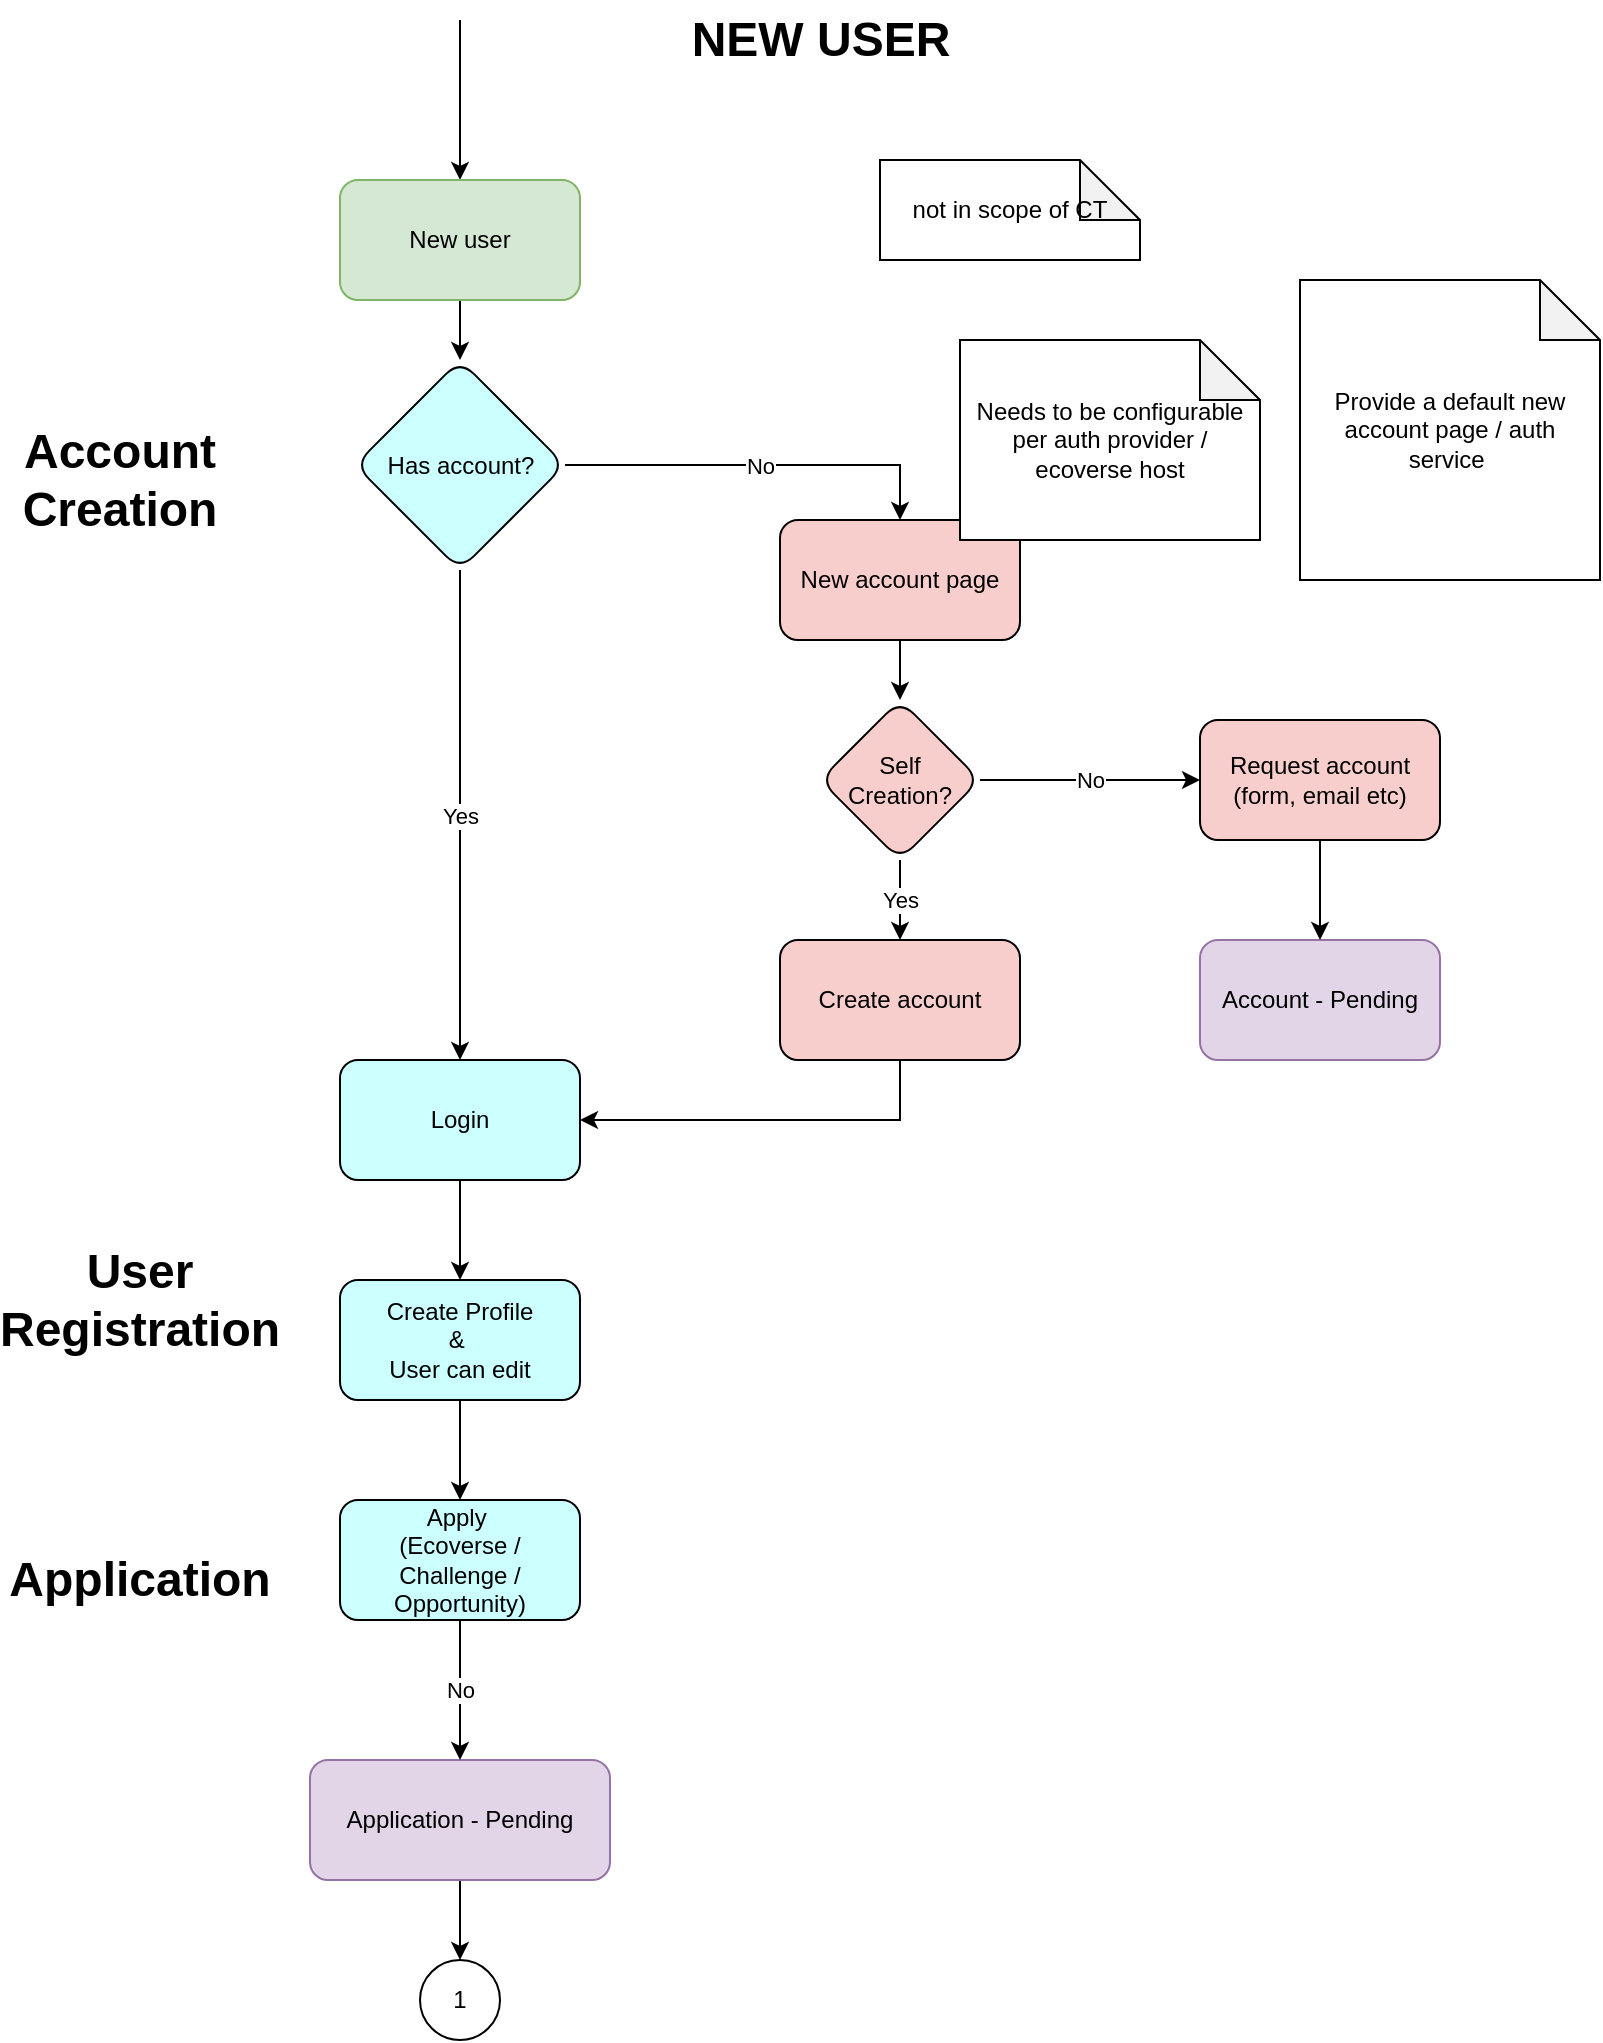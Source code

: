 <mxfile version="14.2.9" type="google" pages="7"><diagram name="New User Flow" id="Fyn9STPxbPZuGxU4M_CQ"><mxGraphModel dx="1550" dy="1962" grid="1" gridSize="10" guides="1" tooltips="1" connect="1" arrows="1" fold="1" page="1" pageScale="1" pageWidth="850" pageHeight="1100" math="0" shadow="0"><root><mxCell id="E5a_dwzcQBigCscllntT-0"/><mxCell id="E5a_dwzcQBigCscllntT-1" parent="E5a_dwzcQBigCscllntT-0"/><mxCell id="E5a_dwzcQBigCscllntT-2" value="" style="edgeStyle=orthogonalEdgeStyle;rounded=0;orthogonalLoop=1;jettySize=auto;html=1;" edge="1" parent="E5a_dwzcQBigCscllntT-1" target="E5a_dwzcQBigCscllntT-5"><mxGeometry relative="1" as="geometry"><mxPoint x="260" y="-1040" as="sourcePoint"/><Array as="points"><mxPoint x="260" y="-1070"/><mxPoint x="260" y="-1070"/></Array></mxGeometry></mxCell><mxCell id="E5a_dwzcQBigCscllntT-4" value="" style="edgeStyle=orthogonalEdgeStyle;rounded=0;orthogonalLoop=1;jettySize=auto;html=1;entryX=0.5;entryY=0;entryDx=0;entryDy=0;" edge="1" parent="E5a_dwzcQBigCscllntT-1" source="E5a_dwzcQBigCscllntT-5" target="3zQND0LHldXTyPs8GrMV-0"><mxGeometry relative="1" as="geometry"><mxPoint x="270" y="-880" as="targetPoint"/></mxGeometry></mxCell><mxCell id="E5a_dwzcQBigCscllntT-5" value="New user" style="whiteSpace=wrap;html=1;rounded=1;fillColor=#d5e8d4;strokeColor=#82b366;" vertex="1" parent="E5a_dwzcQBigCscllntT-1"><mxGeometry x="200" y="-990" width="120" height="60" as="geometry"/></mxCell><mxCell id="3zQND0LHldXTyPs8GrMV-5" style="edgeStyle=orthogonalEdgeStyle;rounded=0;orthogonalLoop=1;jettySize=auto;html=1;exitX=0.5;exitY=1;exitDx=0;exitDy=0;entryX=0.5;entryY=0;entryDx=0;entryDy=0;" edge="1" parent="E5a_dwzcQBigCscllntT-1" source="E5a_dwzcQBigCscllntT-7" target="3zQND0LHldXTyPs8GrMV-4"><mxGeometry relative="1" as="geometry"/></mxCell><mxCell id="E5a_dwzcQBigCscllntT-7" value="Login" style="whiteSpace=wrap;html=1;rounded=1;fillColor=#CCFFFF;" vertex="1" parent="E5a_dwzcQBigCscllntT-1"><mxGeometry x="200" y="-550" width="120" height="60" as="geometry"/></mxCell><mxCell id="E5a_dwzcQBigCscllntT-8" value="" style="edgeStyle=orthogonalEdgeStyle;rounded=0;orthogonalLoop=1;jettySize=auto;html=1;" edge="1" parent="E5a_dwzcQBigCscllntT-1" source="E5a_dwzcQBigCscllntT-9" target="E5a_dwzcQBigCscllntT-17"><mxGeometry relative="1" as="geometry"><mxPoint x="270" y="-140" as="targetPoint"/></mxGeometry></mxCell><mxCell id="E5a_dwzcQBigCscllntT-9" value="Application - Pending" style="whiteSpace=wrap;html=1;rounded=1;fillColor=#e1d5e7;strokeColor=#9673a6;" vertex="1" parent="E5a_dwzcQBigCscllntT-1"><mxGeometry x="185" y="-200" width="150" height="60" as="geometry"/></mxCell><mxCell id="E5a_dwzcQBigCscllntT-17" value="1" style="ellipse;whiteSpace=wrap;html=1;aspect=fixed;" vertex="1" parent="E5a_dwzcQBigCscllntT-1"><mxGeometry x="240" y="-100" width="40" height="40" as="geometry"/></mxCell><mxCell id="E5a_dwzcQBigCscllntT-29" value="NEW USER" style="text;strokeColor=none;fillColor=none;html=1;fontSize=24;fontStyle=1;verticalAlign=middle;align=center;" vertex="1" parent="E5a_dwzcQBigCscllntT-1"><mxGeometry x="390" y="-1080" width="100" height="40" as="geometry"/></mxCell><mxCell id="3zQND0LHldXTyPs8GrMV-11" style="edgeStyle=orthogonalEdgeStyle;rounded=0;orthogonalLoop=1;jettySize=auto;html=1;exitX=0.5;exitY=1;exitDx=0;exitDy=0;entryX=0.5;entryY=0;entryDx=0;entryDy=0;" edge="1" parent="E5a_dwzcQBigCscllntT-1" source="E5a_dwzcQBigCscllntT-34" target="3zQND0LHldXTyPs8GrMV-8"><mxGeometry relative="1" as="geometry"/></mxCell><mxCell id="E5a_dwzcQBigCscllntT-34" value="New account page" style="whiteSpace=wrap;html=1;rounded=1;fillColor=#F8CECC;" vertex="1" parent="E5a_dwzcQBigCscllntT-1"><mxGeometry x="420" y="-820" width="120" height="60" as="geometry"/></mxCell><mxCell id="E5a_dwzcQBigCscllntT-35" value="No" style="edgeStyle=orthogonalEdgeStyle;rounded=0;orthogonalLoop=1;jettySize=auto;html=1;exitX=0.5;exitY=1;exitDx=0;exitDy=0;" edge="1" parent="E5a_dwzcQBigCscllntT-1" source="3zQND0LHldXTyPs8GrMV-6" target="E5a_dwzcQBigCscllntT-9"><mxGeometry relative="1" as="geometry"><mxPoint x="280" y="-275" as="sourcePoint"/></mxGeometry></mxCell><mxCell id="3zQND0LHldXTyPs8GrMV-3" value="Yes" style="edgeStyle=orthogonalEdgeStyle;rounded=0;orthogonalLoop=1;jettySize=auto;html=1;exitX=0.5;exitY=1;exitDx=0;exitDy=0;entryX=0.5;entryY=0;entryDx=0;entryDy=0;" edge="1" parent="E5a_dwzcQBigCscllntT-1" source="3zQND0LHldXTyPs8GrMV-0" target="E5a_dwzcQBigCscllntT-7"><mxGeometry relative="1" as="geometry"/></mxCell><mxCell id="3zQND0LHldXTyPs8GrMV-0" value="Has account?" style="rhombus;whiteSpace=wrap;html=1;rounded=1;fillColor=#CCFFFF;" vertex="1" parent="E5a_dwzcQBigCscllntT-1"><mxGeometry x="207.5" y="-900" width="105" height="105" as="geometry"/></mxCell><mxCell id="3zQND0LHldXTyPs8GrMV-1" value="No" style="edgeStyle=orthogonalEdgeStyle;rounded=0;orthogonalLoop=1;jettySize=auto;html=1;exitX=1;exitY=0.5;exitDx=0;exitDy=0;entryX=0.5;entryY=0;entryDx=0;entryDy=0;" edge="1" parent="E5a_dwzcQBigCscllntT-1" source="3zQND0LHldXTyPs8GrMV-0" target="E5a_dwzcQBigCscllntT-34"><mxGeometry relative="1" as="geometry"><mxPoint x="300" y="-345" as="sourcePoint"/><mxPoint x="300" y="-310" as="targetPoint"/></mxGeometry></mxCell><mxCell id="3zQND0LHldXTyPs8GrMV-7" style="edgeStyle=orthogonalEdgeStyle;rounded=0;orthogonalLoop=1;jettySize=auto;html=1;exitX=0.5;exitY=1;exitDx=0;exitDy=0;entryX=0.5;entryY=0;entryDx=0;entryDy=0;" edge="1" parent="E5a_dwzcQBigCscllntT-1" source="3zQND0LHldXTyPs8GrMV-4" target="3zQND0LHldXTyPs8GrMV-6"><mxGeometry relative="1" as="geometry"/></mxCell><mxCell id="3zQND0LHldXTyPs8GrMV-4" value="Create Profile&lt;br&gt;&amp;amp;&amp;nbsp;&lt;br&gt;User can edit" style="whiteSpace=wrap;html=1;rounded=1;fillColor=#CCFFFF;" vertex="1" parent="E5a_dwzcQBigCscllntT-1"><mxGeometry x="200" y="-440" width="120" height="60" as="geometry"/></mxCell><mxCell id="3zQND0LHldXTyPs8GrMV-6" value="Apply&amp;nbsp;&lt;br&gt;(Ecoverse / Challenge / Opportunity)" style="whiteSpace=wrap;html=1;rounded=1;fillColor=#CCFFFF;" vertex="1" parent="E5a_dwzcQBigCscllntT-1"><mxGeometry x="200" y="-330" width="120" height="60" as="geometry"/></mxCell><mxCell id="3zQND0LHldXTyPs8GrMV-13" value="No" style="edgeStyle=orthogonalEdgeStyle;rounded=0;orthogonalLoop=1;jettySize=auto;html=1;exitX=1;exitY=0.5;exitDx=0;exitDy=0;" edge="1" parent="E5a_dwzcQBigCscllntT-1" source="3zQND0LHldXTyPs8GrMV-8" target="3zQND0LHldXTyPs8GrMV-16"><mxGeometry relative="1" as="geometry"><mxPoint x="580" y="-680" as="targetPoint"/></mxGeometry></mxCell><mxCell id="3zQND0LHldXTyPs8GrMV-14" value="Yes" style="edgeStyle=orthogonalEdgeStyle;rounded=0;orthogonalLoop=1;jettySize=auto;html=1;exitX=0.5;exitY=1;exitDx=0;exitDy=0;" edge="1" parent="E5a_dwzcQBigCscllntT-1" source="3zQND0LHldXTyPs8GrMV-8" target="3zQND0LHldXTyPs8GrMV-9"><mxGeometry relative="1" as="geometry"/></mxCell><mxCell id="3zQND0LHldXTyPs8GrMV-8" value="Self &lt;br&gt;Creation?" style="rhombus;whiteSpace=wrap;html=1;rounded=1;fillColor=#F8CECC;" vertex="1" parent="E5a_dwzcQBigCscllntT-1"><mxGeometry x="440" y="-730" width="80" height="80" as="geometry"/></mxCell><mxCell id="3zQND0LHldXTyPs8GrMV-15" style="edgeStyle=orthogonalEdgeStyle;rounded=0;orthogonalLoop=1;jettySize=auto;html=1;exitX=0.5;exitY=1;exitDx=0;exitDy=0;entryX=1;entryY=0.5;entryDx=0;entryDy=0;" edge="1" parent="E5a_dwzcQBigCscllntT-1" source="3zQND0LHldXTyPs8GrMV-9" target="E5a_dwzcQBigCscllntT-7"><mxGeometry relative="1" as="geometry"/></mxCell><mxCell id="3zQND0LHldXTyPs8GrMV-9" value="Create account" style="whiteSpace=wrap;html=1;rounded=1;fillColor=#F8CECC;" vertex="1" parent="E5a_dwzcQBigCscllntT-1"><mxGeometry x="420" y="-610" width="120" height="60" as="geometry"/></mxCell><mxCell id="3zQND0LHldXTyPs8GrMV-12" value="Account - Pending" style="whiteSpace=wrap;html=1;rounded=1;fillColor=#e1d5e7;strokeColor=#9673a6;" vertex="1" parent="E5a_dwzcQBigCscllntT-1"><mxGeometry x="630" y="-610" width="120" height="60" as="geometry"/></mxCell><mxCell id="3zQND0LHldXTyPs8GrMV-17" style="edgeStyle=orthogonalEdgeStyle;rounded=0;orthogonalLoop=1;jettySize=auto;html=1;exitX=0.5;exitY=1;exitDx=0;exitDy=0;entryX=0.5;entryY=0;entryDx=0;entryDy=0;" edge="1" parent="E5a_dwzcQBigCscllntT-1" source="3zQND0LHldXTyPs8GrMV-16" target="3zQND0LHldXTyPs8GrMV-12"><mxGeometry relative="1" as="geometry"/></mxCell><mxCell id="3zQND0LHldXTyPs8GrMV-16" value="Request account&lt;br&gt;(form, email etc)" style="whiteSpace=wrap;html=1;rounded=1;fillColor=#F8CECC;" vertex="1" parent="E5a_dwzcQBigCscllntT-1"><mxGeometry x="630" y="-720" width="120" height="60" as="geometry"/></mxCell><mxCell id="3zQND0LHldXTyPs8GrMV-21" value="Needs to be configurable per auth provider / ecoverse host" style="shape=note;whiteSpace=wrap;html=1;backgroundOutline=1;darkOpacity=0.05;" vertex="1" parent="E5a_dwzcQBigCscllntT-1"><mxGeometry x="510" y="-910" width="150" height="100" as="geometry"/></mxCell><mxCell id="VDJeezYuVltIyNJRQLm_-2" value="not in scope of CT" style="shape=note;whiteSpace=wrap;html=1;backgroundOutline=1;darkOpacity=0.05;" vertex="1" parent="E5a_dwzcQBigCscllntT-1"><mxGeometry x="470" y="-1000" width="130" height="50" as="geometry"/></mxCell><mxCell id="VDJeezYuVltIyNJRQLm_-3" value="Provide a default new account page / auth service&amp;nbsp;" style="shape=note;whiteSpace=wrap;html=1;backgroundOutline=1;darkOpacity=0.05;" vertex="1" parent="E5a_dwzcQBigCscllntT-1"><mxGeometry x="680" y="-940" width="150" height="150" as="geometry"/></mxCell><mxCell id="-ss_n5Zq0t291XiWpeU2-0" value="&lt;font style=&quot;font-size: 24px&quot;&gt;&lt;b&gt;Account Creation&lt;/b&gt;&lt;/font&gt;" style="text;html=1;strokeColor=none;fillColor=none;align=center;verticalAlign=middle;whiteSpace=wrap;rounded=0;" vertex="1" parent="E5a_dwzcQBigCscllntT-1"><mxGeometry x="70" y="-850" width="40" height="20" as="geometry"/></mxCell><mxCell id="-ss_n5Zq0t291XiWpeU2-3" value="&lt;font style=&quot;font-size: 24px&quot;&gt;&lt;b&gt;User Registration&lt;/b&gt;&lt;/font&gt;" style="text;html=1;strokeColor=none;fillColor=none;align=center;verticalAlign=middle;whiteSpace=wrap;rounded=0;" vertex="1" parent="E5a_dwzcQBigCscllntT-1"><mxGeometry x="80" y="-440" width="40" height="20" as="geometry"/></mxCell><mxCell id="-ss_n5Zq0t291XiWpeU2-4" value="&lt;font style=&quot;font-size: 24px&quot;&gt;&lt;b&gt;Application&lt;/b&gt;&lt;/font&gt;" style="text;html=1;strokeColor=none;fillColor=none;align=center;verticalAlign=middle;whiteSpace=wrap;rounded=0;" vertex="1" parent="E5a_dwzcQBigCscllntT-1"><mxGeometry x="80" y="-300" width="40" height="20" as="geometry"/></mxCell></root></mxGraphModel></diagram><diagram name="Application" id="J4LzNBK69nrdMXZ1sP7z"><mxGraphModel dx="1550" dy="1962" grid="1" gridSize="10" guides="1" tooltips="1" connect="1" arrows="1" fold="1" page="1" pageScale="1" pageWidth="850" pageHeight="1100" math="0" shadow="0"><root><mxCell id="_HO2RqW2N6lFz7QfuiLW-0"/><mxCell id="_HO2RqW2N6lFz7QfuiLW-1" parent="_HO2RqW2N6lFz7QfuiLW-0"/><mxCell id="_HO2RqW2N6lFz7QfuiLW-90" value="" style="edgeStyle=orthogonalEdgeStyle;rounded=0;orthogonalLoop=1;jettySize=auto;html=1;" parent="_HO2RqW2N6lFz7QfuiLW-1" source="_HO2RqW2N6lFz7QfuiLW-91" edge="1"><mxGeometry relative="1" as="geometry"><mxPoint x="255" y="-810" as="targetPoint"/></mxGeometry></mxCell><mxCell id="_HO2RqW2N6lFz7QfuiLW-91" value="Apply" style="rounded=1;whiteSpace=wrap;html=1;fillColor=#d5e8d4;strokeColor=#82b366;" parent="_HO2RqW2N6lFz7QfuiLW-1" vertex="1"><mxGeometry x="195" y="-900" width="120" height="60" as="geometry"/></mxCell><mxCell id="_HO2RqW2N6lFz7QfuiLW-92" value="" style="edgeStyle=orthogonalEdgeStyle;rounded=0;orthogonalLoop=1;jettySize=auto;html=1;" parent="_HO2RqW2N6lFz7QfuiLW-1" source="_HO2RqW2N6lFz7QfuiLW-93" target="_HO2RqW2N6lFz7QfuiLW-95" edge="1"><mxGeometry relative="1" as="geometry"/></mxCell><mxCell id="_HO2RqW2N6lFz7QfuiLW-93" value="Send application&lt;br&gt;(context aware)" style="whiteSpace=wrap;html=1;rounded=1;" parent="_HO2RqW2N6lFz7QfuiLW-1" vertex="1"><mxGeometry x="195" y="-810" width="120" height="60" as="geometry"/></mxCell><mxCell id="_HO2RqW2N6lFz7QfuiLW-94" value="" style="edgeStyle=orthogonalEdgeStyle;rounded=0;orthogonalLoop=1;jettySize=auto;html=1;" parent="_HO2RqW2N6lFz7QfuiLW-1" source="_HO2RqW2N6lFz7QfuiLW-95" target="_HO2RqW2N6lFz7QfuiLW-98" edge="1"><mxGeometry relative="1" as="geometry"/></mxCell><mxCell id="_HO2RqW2N6lFz7QfuiLW-95" value="Request (Pending)" style="whiteSpace=wrap;html=1;rounded=1;fillColor=#e1d5e7;strokeColor=#9673a6;" parent="_HO2RqW2N6lFz7QfuiLW-1" vertex="1"><mxGeometry x="195" y="-710" width="120" height="60" as="geometry"/></mxCell><mxCell id="_HO2RqW2N6lFz7QfuiLW-96" value="" style="edgeStyle=orthogonalEdgeStyle;rounded=0;orthogonalLoop=1;jettySize=auto;html=1;" parent="_HO2RqW2N6lFz7QfuiLW-1" source="_HO2RqW2N6lFz7QfuiLW-98" target="_HO2RqW2N6lFz7QfuiLW-100" edge="1"><mxGeometry relative="1" as="geometry"/></mxCell><mxCell id="_HO2RqW2N6lFz7QfuiLW-97" value="" style="edgeStyle=orthogonalEdgeStyle;rounded=0;orthogonalLoop=1;jettySize=auto;html=1;" parent="_HO2RqW2N6lFz7QfuiLW-1" source="_HO2RqW2N6lFz7QfuiLW-98" target="_HO2RqW2N6lFz7QfuiLW-102" edge="1"><mxGeometry relative="1" as="geometry"/></mxCell><mxCell id="_HO2RqW2N6lFz7QfuiLW-98" value="Send notification to interested parties" style="whiteSpace=wrap;html=1;rounded=1;fillColor=#d0cee2;strokeColor=#56517e;" parent="_HO2RqW2N6lFz7QfuiLW-1" vertex="1"><mxGeometry x="195" y="-620" width="120" height="60" as="geometry"/></mxCell><mxCell id="_HO2RqW2N6lFz7QfuiLW-99" style="edgeStyle=orthogonalEdgeStyle;rounded=0;orthogonalLoop=1;jettySize=auto;html=1;" parent="_HO2RqW2N6lFz7QfuiLW-1" source="_HO2RqW2N6lFz7QfuiLW-100" target="_HO2RqW2N6lFz7QfuiLW-104" edge="1"><mxGeometry relative="1" as="geometry"/></mxCell><mxCell id="_HO2RqW2N6lFz7QfuiLW-100" value="Email" style="whiteSpace=wrap;html=1;rounded=1;fillColor=#dae8fc;strokeColor=#6c8ebf;" parent="_HO2RqW2N6lFz7QfuiLW-1" vertex="1"><mxGeometry x="115" y="-510" width="120" height="60" as="geometry"/></mxCell><mxCell id="_HO2RqW2N6lFz7QfuiLW-101" style="edgeStyle=orthogonalEdgeStyle;rounded=0;orthogonalLoop=1;jettySize=auto;html=1;entryX=0.5;entryY=0;entryDx=0;entryDy=0;" parent="_HO2RqW2N6lFz7QfuiLW-1" source="_HO2RqW2N6lFz7QfuiLW-102" target="_HO2RqW2N6lFz7QfuiLW-104" edge="1"><mxGeometry relative="1" as="geometry"/></mxCell><mxCell id="_HO2RqW2N6lFz7QfuiLW-102" value="In App" style="whiteSpace=wrap;html=1;rounded=1;fillColor=#dae8fc;strokeColor=#6c8ebf;" parent="_HO2RqW2N6lFz7QfuiLW-1" vertex="1"><mxGeometry x="280" y="-510" width="120" height="60" as="geometry"/></mxCell><mxCell id="_HO2RqW2N6lFz7QfuiLW-103" value="" style="edgeStyle=orthogonalEdgeStyle;rounded=0;orthogonalLoop=1;jettySize=auto;html=1;" parent="_HO2RqW2N6lFz7QfuiLW-1" source="_HO2RqW2N6lFz7QfuiLW-104" target="_HO2RqW2N6lFz7QfuiLW-110" edge="1"><mxGeometry relative="1" as="geometry"/></mxCell><mxCell id="_HO2RqW2N6lFz7QfuiLW-104" value="Admin Review" style="rounded=1;whiteSpace=wrap;html=1;fillColor=#d5e8d4;strokeColor=#82b366;" parent="_HO2RqW2N6lFz7QfuiLW-1" vertex="1"><mxGeometry x="195" y="-390" width="120" height="60" as="geometry"/></mxCell><mxCell id="_HO2RqW2N6lFz7QfuiLW-105" value="Yes" style="edgeStyle=orthogonalEdgeStyle;rounded=0;orthogonalLoop=1;jettySize=auto;html=1;entryX=0.5;entryY=0;entryDx=0;entryDy=0;" parent="_HO2RqW2N6lFz7QfuiLW-1" source="_HO2RqW2N6lFz7QfuiLW-107" target="_HO2RqW2N6lFz7QfuiLW-114" edge="1"><mxGeometry relative="1" as="geometry"><mxPoint x="610" y="-720" as="targetPoint"/></mxGeometry></mxCell><mxCell id="_HO2RqW2N6lFz7QfuiLW-106" value="No" style="edgeStyle=orthogonalEdgeStyle;rounded=0;orthogonalLoop=1;jettySize=auto;html=1;" parent="_HO2RqW2N6lFz7QfuiLW-1" source="_HO2RqW2N6lFz7QfuiLW-107" target="_HO2RqW2N6lFz7QfuiLW-109" edge="1"><mxGeometry relative="1" as="geometry"><Array as="points"><mxPoint x="667" y="-810"/><mxPoint x="667" y="-810"/></Array></mxGeometry></mxCell><mxCell id="_HO2RqW2N6lFz7QfuiLW-107" value="Approve?" style="rhombus;whiteSpace=wrap;html=1;rounded=1;" parent="_HO2RqW2N6lFz7QfuiLW-1" vertex="1"><mxGeometry x="570" y="-850" width="80" height="80" as="geometry"/></mxCell><mxCell id="_HO2RqW2N6lFz7QfuiLW-108" value="" style="edgeStyle=orthogonalEdgeStyle;rounded=0;orthogonalLoop=1;jettySize=auto;html=1;" parent="_HO2RqW2N6lFz7QfuiLW-1" source="_HO2RqW2N6lFz7QfuiLW-109" edge="1" target="_HO2RqW2N6lFz7QfuiLW-115"><mxGeometry relative="1" as="geometry"><mxPoint x="750" y="-710" as="targetPoint"/></mxGeometry></mxCell><mxCell id="_HO2RqW2N6lFz7QfuiLW-109" value="Archive request" style="whiteSpace=wrap;html=1;rounded=1;" parent="_HO2RqW2N6lFz7QfuiLW-1" vertex="1"><mxGeometry x="690" y="-840" width="120" height="60" as="geometry"/></mxCell><mxCell id="_HO2RqW2N6lFz7QfuiLW-110" value="1" style="ellipse;whiteSpace=wrap;html=1;aspect=fixed;" parent="_HO2RqW2N6lFz7QfuiLW-1" vertex="1"><mxGeometry x="235" y="-300" width="40" height="40" as="geometry"/></mxCell><mxCell id="_HO2RqW2N6lFz7QfuiLW-111" value="" style="edgeStyle=orthogonalEdgeStyle;rounded=0;orthogonalLoop=1;jettySize=auto;html=1;" parent="_HO2RqW2N6lFz7QfuiLW-1" source="_HO2RqW2N6lFz7QfuiLW-112" target="_HO2RqW2N6lFz7QfuiLW-107" edge="1"><mxGeometry relative="1" as="geometry"/></mxCell><mxCell id="_HO2RqW2N6lFz7QfuiLW-112" value="1" style="ellipse;whiteSpace=wrap;html=1;aspect=fixed;" parent="_HO2RqW2N6lFz7QfuiLW-1" vertex="1"><mxGeometry x="590" y="-910" width="40" height="40" as="geometry"/></mxCell><mxCell id="_HO2RqW2N6lFz7QfuiLW-113" value="" style="edgeStyle=orthogonalEdgeStyle;rounded=0;orthogonalLoop=1;jettySize=auto;html=1;" parent="_HO2RqW2N6lFz7QfuiLW-1" source="_HO2RqW2N6lFz7QfuiLW-114" target="_HO2RqW2N6lFz7QfuiLW-116" edge="1"><mxGeometry relative="1" as="geometry"/></mxCell><mxCell id="_HO2RqW2N6lFz7QfuiLW-114" value="Application Logic executed ==&amp;gt; user in group" style="rounded=1;whiteSpace=wrap;html=1;fillColor=#fad9d5;strokeColor=#ae4132;" parent="_HO2RqW2N6lFz7QfuiLW-1" vertex="1"><mxGeometry x="550" y="-730" width="120" height="60" as="geometry"/></mxCell><mxCell id="_HO2RqW2N6lFz7QfuiLW-115" value="Inform User?&lt;br&gt;Pros/Cons" style="rounded=1;whiteSpace=wrap;html=1;fillColor=#fad9d5;strokeColor=#ae4132;" parent="_HO2RqW2N6lFz7QfuiLW-1" vertex="1"><mxGeometry x="710" y="-730" width="120" height="60" as="geometry"/></mxCell><mxCell id="_HO2RqW2N6lFz7QfuiLW-116" value="Inform the user" style="rounded=1;whiteSpace=wrap;html=1;" parent="_HO2RqW2N6lFz7QfuiLW-1" vertex="1"><mxGeometry x="550" y="-640" width="120" height="60" as="geometry"/></mxCell><mxCell id="_HO2RqW2N6lFz7QfuiLW-117" style="edgeStyle=orthogonalEdgeStyle;rounded=0;orthogonalLoop=1;jettySize=auto;html=1;entryX=0;entryY=0.5;entryDx=0;entryDy=0;" parent="_HO2RqW2N6lFz7QfuiLW-1" source="_HO2RqW2N6lFz7QfuiLW-118" target="_HO2RqW2N6lFz7QfuiLW-91" edge="1"><mxGeometry relative="1" as="geometry"><Array as="points"><mxPoint x="100" y="-870"/></Array></mxGeometry></mxCell><mxCell id="_HO2RqW2N6lFz7QfuiLW-118" value="Ecoverse" style="rounded=1;whiteSpace=wrap;html=1;" parent="_HO2RqW2N6lFz7QfuiLW-1" vertex="1"><mxGeometry x="40" y="-1010" width="120" height="60" as="geometry"/></mxCell><mxCell id="_HO2RqW2N6lFz7QfuiLW-119" value="" style="edgeStyle=orthogonalEdgeStyle;rounded=0;orthogonalLoop=1;jettySize=auto;html=1;" parent="_HO2RqW2N6lFz7QfuiLW-1" source="_HO2RqW2N6lFz7QfuiLW-120" target="_HO2RqW2N6lFz7QfuiLW-91" edge="1"><mxGeometry relative="1" as="geometry"/></mxCell><mxCell id="_HO2RqW2N6lFz7QfuiLW-120" value="Challenge" style="rounded=1;whiteSpace=wrap;html=1;" parent="_HO2RqW2N6lFz7QfuiLW-1" vertex="1"><mxGeometry x="195" y="-1010" width="120" height="60" as="geometry"/></mxCell><mxCell id="_HO2RqW2N6lFz7QfuiLW-121" style="edgeStyle=orthogonalEdgeStyle;rounded=0;orthogonalLoop=1;jettySize=auto;html=1;exitX=0.5;exitY=1;exitDx=0;exitDy=0;entryX=1;entryY=0.5;entryDx=0;entryDy=0;" parent="_HO2RqW2N6lFz7QfuiLW-1" source="_HO2RqW2N6lFz7QfuiLW-122" target="_HO2RqW2N6lFz7QfuiLW-91" edge="1"><mxGeometry relative="1" as="geometry"/></mxCell><mxCell id="_HO2RqW2N6lFz7QfuiLW-122" value="Opportunity" style="rounded=1;whiteSpace=wrap;html=1;" parent="_HO2RqW2N6lFz7QfuiLW-1" vertex="1"><mxGeometry x="340" y="-1010" width="120" height="60" as="geometry"/></mxCell><mxCell id="_HO2RqW2N6lFz7QfuiLW-123" value="EXISTING USER" style="text;strokeColor=none;fillColor=none;html=1;fontSize=24;fontStyle=1;verticalAlign=middle;align=center;" parent="_HO2RqW2N6lFz7QfuiLW-1" vertex="1"><mxGeometry x="400" y="-1070" width="100" height="40" as="geometry"/></mxCell></root></mxGraphModel></diagram><diagram name="Application Notification" id="mQDh3y8IzZAYx16eJnTa"><mxGraphModel dx="1550" dy="862" grid="1" gridSize="10" guides="1" tooltips="1" connect="1" arrows="1" fold="1" page="1" pageScale="1" pageWidth="1100" pageHeight="850" background="#ffffff" math="0" shadow="0"><root><mxCell id="YOhdEgiOGZ5IuJgDiseg-0"/><mxCell id="YOhdEgiOGZ5IuJgDiseg-1" parent="YOhdEgiOGZ5IuJgDiseg-0"/><mxCell id="YOhdEgiOGZ5IuJgDiseg-2" value="Pool" style="swimlane;html=1;childLayout=stackLayout;startSize=20;rounded=0;shadow=0;labelBackgroundColor=none;strokeWidth=1;fontFamily=Verdana;fontSize=8;align=center;" parent="YOhdEgiOGZ5IuJgDiseg-1" vertex="1"><mxGeometry x="230" y="220" width="640" height="290" as="geometry"><mxRectangle x="70" y="40" width="50" height="20" as="alternateBounds"/></mxGeometry></mxCell><mxCell id="YOhdEgiOGZ5IuJgDiseg-3" value="CT Web" style="swimlane;html=1;startSize=20;" parent="YOhdEgiOGZ5IuJgDiseg-2" vertex="1"><mxGeometry y="20" width="160" height="270" as="geometry"/></mxCell><mxCell id="YOhdEgiOGZ5IuJgDiseg-4" value="Request Form&amp;nbsp;" style="rounded=1;whiteSpace=wrap;html=1;shadow=0;labelBackgroundColor=none;strokeWidth=1;fontFamily=Verdana;fontSize=8;align=center;" parent="YOhdEgiOGZ5IuJgDiseg-3" vertex="1"><mxGeometry x="31" y="60" width="100" height="60" as="geometry"/></mxCell><mxCell id="YOhdEgiOGZ5IuJgDiseg-6" value="Success Page!" style="rounded=1;whiteSpace=wrap;html=1;shadow=0;labelBackgroundColor=none;strokeWidth=1;fontFamily=Verdana;fontSize=8;align=center;fillColor=#d5e8d4;strokeColor=#82b366;" parent="YOhdEgiOGZ5IuJgDiseg-3" vertex="1"><mxGeometry x="30" y="185" width="100" height="60" as="geometry"/></mxCell><mxCell id="YOhdEgiOGZ5IuJgDiseg-7" value="CT Server" style="swimlane;html=1;startSize=20;" parent="YOhdEgiOGZ5IuJgDiseg-2" vertex="1"><mxGeometry x="160" y="20" width="160" height="270" as="geometry"/></mxCell><mxCell id="YOhdEgiOGZ5IuJgDiseg-11" value="Create Request" style="rounded=1;whiteSpace=wrap;html=1;shadow=0;labelBackgroundColor=none;strokeWidth=1;fontFamily=Verdana;fontSize=8;align=center;" parent="YOhdEgiOGZ5IuJgDiseg-7" vertex="1"><mxGeometry x="30" y="60" width="100" height="60" as="geometry"/></mxCell><mxCell id="YOhdEgiOGZ5IuJgDiseg-12" value="Google API" style="swimlane;html=1;startSize=20;" parent="YOhdEgiOGZ5IuJgDiseg-2" vertex="1"><mxGeometry x="320" y="20" width="160" height="270" as="geometry"/></mxCell><mxCell id="YOhdEgiOGZ5IuJgDiseg-14" style="edgeStyle=orthogonalEdgeStyle;rounded=0;orthogonalLoop=1;jettySize=auto;html=1;entryX=0;entryY=0.5;entryDx=0;entryDy=0;" parent="YOhdEgiOGZ5IuJgDiseg-2" source="YOhdEgiOGZ5IuJgDiseg-4" edge="1"><mxGeometry relative="1" as="geometry"><mxPoint x="190" y="110" as="targetPoint"/></mxGeometry></mxCell><mxCell id="YOhdEgiOGZ5IuJgDiseg-18" value="" style="edgeStyle=orthogonalEdgeStyle;rounded=1;orthogonalLoop=1;jettySize=auto;html=1;exitX=0.5;exitY=1;exitDx=0;exitDy=0;" parent="YOhdEgiOGZ5IuJgDiseg-2" source="YOhdEgiOGZ5IuJgDiseg-11" target="YOhdEgiOGZ5IuJgDiseg-6" edge="1"><mxGeometry relative="1" as="geometry"/></mxCell><mxCell id="YOhdEgiOGZ5IuJgDiseg-19" value="" style="edgeStyle=orthogonalEdgeStyle;rounded=1;orthogonalLoop=1;jettySize=auto;html=1;entryX=0;entryY=0.5;entryDx=0;entryDy=0;" parent="YOhdEgiOGZ5IuJgDiseg-2" source="YOhdEgiOGZ5IuJgDiseg-11" target="YOhdEgiOGZ5IuJgDiseg-21" edge="1"><mxGeometry relative="1" as="geometry"><mxPoint x="370" y="320" as="targetPoint"/></mxGeometry></mxCell><mxCell id="YOhdEgiOGZ5IuJgDiseg-20" value="Notification" style="swimlane;html=1;startSize=20;" parent="YOhdEgiOGZ5IuJgDiseg-2" vertex="1"><mxGeometry x="480" y="20" width="160" height="270" as="geometry"/></mxCell><mxCell id="YOhdEgiOGZ5IuJgDiseg-21" value="Send Notification&lt;br&gt;to interested parties" style="rounded=1;whiteSpace=wrap;html=1;shadow=0;labelBackgroundColor=none;strokeWidth=1;fontFamily=Verdana;fontSize=8;align=center;" parent="YOhdEgiOGZ5IuJgDiseg-20" vertex="1"><mxGeometry x="30" y="60" width="100" height="60" as="geometry"/></mxCell><mxCell id="YOhdEgiOGZ5IuJgDiseg-22" value="User Request" style="text;strokeColor=none;fillColor=none;html=1;fontSize=24;fontStyle=1;verticalAlign=middle;align=center;" parent="YOhdEgiOGZ5IuJgDiseg-1" vertex="1"><mxGeometry x="500" y="60" width="100" height="40" as="geometry"/></mxCell></root></mxGraphModel></diagram><diagram name="Old - User Request (reCAPTCHA)" id="74e2e168-ea6b-b213-b513-2b3c1d86103e"><mxGraphModel dx="1550" dy="862" grid="1" gridSize="10" guides="1" tooltips="1" connect="1" arrows="1" fold="1" page="1" pageScale="1" pageWidth="1100" pageHeight="850" background="#ffffff" math="0" shadow="0"><root><mxCell id="0"/><mxCell id="1" parent="0"/><mxCell id="77e6c97f196da883-1" value="Pool" style="swimlane;html=1;childLayout=stackLayout;startSize=20;rounded=0;shadow=0;labelBackgroundColor=none;strokeWidth=1;fontFamily=Verdana;fontSize=8;align=center;" parent="1" vertex="1"><mxGeometry x="230" y="220" width="640" height="480" as="geometry"><mxRectangle x="70" y="40" width="50" height="20" as="alternateBounds"/></mxGeometry></mxCell><mxCell id="77e6c97f196da883-2" value="CT Web" style="swimlane;html=1;startSize=20;" parent="77e6c97f196da883-1" vertex="1"><mxGeometry y="20" width="160" height="460" as="geometry"/></mxCell><mxCell id="77e6c97f196da883-8" value="Request Form + reCAPTCHA" style="rounded=1;whiteSpace=wrap;html=1;shadow=0;labelBackgroundColor=none;strokeWidth=1;fontFamily=Verdana;fontSize=8;align=center;" parent="77e6c97f196da883-2" vertex="1"><mxGeometry x="31" y="60" width="100" height="60" as="geometry"/></mxCell><mxCell id="faavO2sFwqGCET-DcXnM-2" value="Deny" style="rounded=1;whiteSpace=wrap;html=1;shadow=0;labelBackgroundColor=none;strokeWidth=1;fontFamily=Verdana;fontSize=8;align=center;fillColor=#f8cecc;strokeColor=#b85450;" parent="77e6c97f196da883-2" vertex="1"><mxGeometry x="30" y="160" width="100" height="60" as="geometry"/></mxCell><mxCell id="faavO2sFwqGCET-DcXnM-11" value="Success Page!" style="rounded=1;whiteSpace=wrap;html=1;shadow=0;labelBackgroundColor=none;strokeWidth=1;fontFamily=Verdana;fontSize=8;align=center;fillColor=#d5e8d4;strokeColor=#82b366;" parent="77e6c97f196da883-2" vertex="1"><mxGeometry x="30" y="380" width="100" height="60" as="geometry"/></mxCell><mxCell id="77e6c97f196da883-3" value="CT Server" style="swimlane;html=1;startSize=20;" parent="77e6c97f196da883-1" vertex="1"><mxGeometry x="160" y="20" width="160" height="460" as="geometry"/></mxCell><mxCell id="77e6c97f196da883-10" value="Request" style="rounded=1;whiteSpace=wrap;html=1;shadow=0;labelBackgroundColor=none;strokeWidth=1;fontFamily=Verdana;fontSize=8;align=center;" parent="77e6c97f196da883-3" vertex="1"><mxGeometry x="30" y="60" width="100" height="60" as="geometry"/></mxCell><mxCell id="faavO2sFwqGCET-DcXnM-5" value="Yes" style="edgeStyle=orthogonalEdgeStyle;rounded=1;orthogonalLoop=1;jettySize=auto;html=1;exitX=0.5;exitY=1;exitDx=0;exitDy=0;entryX=0.5;entryY=0;entryDx=0;entryDy=0;" parent="77e6c97f196da883-3" source="FJdTlWeHlpUR5_Hi9Uzi-3" target="faavO2sFwqGCET-DcXnM-4" edge="1"><mxGeometry relative="1" as="geometry"/></mxCell><mxCell id="FJdTlWeHlpUR5_Hi9Uzi-3" value="Valid?" style="rhombus;whiteSpace=wrap;html=1;rounded=0;shadow=0;labelBackgroundColor=none;strokeWidth=1;fontFamily=Verdana;fontSize=8;align=center;" parent="77e6c97f196da883-3" vertex="1"><mxGeometry x="40" y="160" width="80" height="60" as="geometry"/></mxCell><mxCell id="faavO2sFwqGCET-DcXnM-4" value="Create Request" style="rounded=1;whiteSpace=wrap;html=1;shadow=0;labelBackgroundColor=none;strokeWidth=1;fontFamily=Verdana;fontSize=8;align=center;" parent="77e6c97f196da883-3" vertex="1"><mxGeometry x="30" y="270" width="100" height="60" as="geometry"/></mxCell><mxCell id="77e6c97f196da883-4" value="Google API" style="swimlane;html=1;startSize=20;" parent="77e6c97f196da883-1" vertex="1"><mxGeometry x="320" y="20" width="160" height="460" as="geometry"/></mxCell><mxCell id="FJdTlWeHlpUR5_Hi9Uzi-11" value="Verify reCAPTCHA" style="rounded=1;whiteSpace=wrap;html=1;shadow=0;labelBackgroundColor=none;strokeWidth=1;fontFamily=Verdana;fontSize=8;align=center;" parent="77e6c97f196da883-4" vertex="1"><mxGeometry x="40" y="60" width="100" height="60" as="geometry"/></mxCell><mxCell id="FJdTlWeHlpUR5_Hi9Uzi-10" style="edgeStyle=orthogonalEdgeStyle;rounded=0;orthogonalLoop=1;jettySize=auto;html=1;entryX=0;entryY=0.5;entryDx=0;entryDy=0;" parent="77e6c97f196da883-1" source="77e6c97f196da883-8" target="77e6c97f196da883-10" edge="1"><mxGeometry relative="1" as="geometry"/></mxCell><mxCell id="FJdTlWeHlpUR5_Hi9Uzi-12" value="" style="edgeStyle=orthogonalEdgeStyle;rounded=0;orthogonalLoop=1;jettySize=auto;html=1;" parent="77e6c97f196da883-1" source="77e6c97f196da883-10" target="FJdTlWeHlpUR5_Hi9Uzi-11" edge="1"><mxGeometry relative="1" as="geometry"/></mxCell><mxCell id="faavO2sFwqGCET-DcXnM-1" style="edgeStyle=orthogonalEdgeStyle;rounded=1;orthogonalLoop=1;jettySize=auto;html=1;exitX=0.5;exitY=1;exitDx=0;exitDy=0;" parent="77e6c97f196da883-1" source="FJdTlWeHlpUR5_Hi9Uzi-11" edge="1"><mxGeometry relative="1" as="geometry"><mxPoint x="240.029" y="180" as="targetPoint"/></mxGeometry></mxCell><mxCell id="faavO2sFwqGCET-DcXnM-3" value="No" style="edgeStyle=orthogonalEdgeStyle;rounded=1;orthogonalLoop=1;jettySize=auto;html=1;exitX=0;exitY=0.5;exitDx=0;exitDy=0;entryX=1;entryY=0.5;entryDx=0;entryDy=0;" parent="77e6c97f196da883-1" source="FJdTlWeHlpUR5_Hi9Uzi-3" target="faavO2sFwqGCET-DcXnM-2" edge="1"><mxGeometry x="-0.429" relative="1" as="geometry"><mxPoint as="offset"/></mxGeometry></mxCell><mxCell id="faavO2sFwqGCET-DcXnM-12" value="" style="edgeStyle=orthogonalEdgeStyle;rounded=1;orthogonalLoop=1;jettySize=auto;html=1;exitX=0.5;exitY=1;exitDx=0;exitDy=0;" parent="77e6c97f196da883-1" source="faavO2sFwqGCET-DcXnM-4" target="faavO2sFwqGCET-DcXnM-11" edge="1"><mxGeometry relative="1" as="geometry"/></mxCell><mxCell id="faavO2sFwqGCET-DcXnM-17" value="" style="edgeStyle=orthogonalEdgeStyle;rounded=1;orthogonalLoop=1;jettySize=auto;html=1;entryX=0;entryY=0.5;entryDx=0;entryDy=0;" parent="77e6c97f196da883-1" source="faavO2sFwqGCET-DcXnM-4" target="faavO2sFwqGCET-DcXnM-20" edge="1"><mxGeometry relative="1" as="geometry"><mxPoint x="370" y="320" as="targetPoint"/></mxGeometry></mxCell><mxCell id="faavO2sFwqGCET-DcXnM-18" value="Notification" style="swimlane;html=1;startSize=20;" parent="77e6c97f196da883-1" vertex="1"><mxGeometry x="480" y="20" width="160" height="460" as="geometry"/></mxCell><mxCell id="faavO2sFwqGCET-DcXnM-20" value="Send Notification to interested parties" style="rounded=1;whiteSpace=wrap;html=1;shadow=0;labelBackgroundColor=none;strokeWidth=1;fontFamily=Verdana;fontSize=8;align=center;" parent="faavO2sFwqGCET-DcXnM-18" vertex="1"><mxGeometry x="30" y="270" width="100" height="60" as="geometry"/></mxCell><mxCell id="kD6fT6Hkbg6io02zJCVW-1" value="User Request&lt;br&gt;(reCAPTCHA)" style="text;strokeColor=none;fillColor=none;html=1;fontSize=24;fontStyle=1;verticalAlign=middle;align=center;" parent="1" vertex="1"><mxGeometry x="500" y="60" width="100" height="40" as="geometry"/></mxCell></root></mxGraphModel></diagram><diagram id="XI62puQeABe6ld0U0Ox9" name="Old - New User Flow"><mxGraphModel dx="1550" dy="1962" grid="1" gridSize="10" guides="1" tooltips="1" connect="1" arrows="1" fold="1" page="1" pageScale="1" pageWidth="850" pageHeight="1100" math="0" shadow="0"><root><mxCell id="k5Jh80dHMp06XGCGPxex-0"/><mxCell id="k5Jh80dHMp06XGCGPxex-1" parent="k5Jh80dHMp06XGCGPxex-0"/><mxCell id="k5Jh80dHMp06XGCGPxex-2" value="" style="edgeStyle=orthogonalEdgeStyle;rounded=0;orthogonalLoop=1;jettySize=auto;html=1;" parent="k5Jh80dHMp06XGCGPxex-1" source="k5Jh80dHMp06XGCGPxex-3" target="k5Jh80dHMp06XGCGPxex-5" edge="1"><mxGeometry relative="1" as="geometry"/></mxCell><mxCell id="k5Jh80dHMp06XGCGPxex-3" value="Join&lt;br&gt;(Scope)&lt;br&gt;Button" style="rounded=1;whiteSpace=wrap;html=1;fillColor=#d5e8d4;strokeColor=#82b366;" parent="k5Jh80dHMp06XGCGPxex-1" vertex="1"><mxGeometry x="140" y="-910" width="120" height="60" as="geometry"/></mxCell><mxCell id="k5Jh80dHMp06XGCGPxex-4" value="" style="edgeStyle=orthogonalEdgeStyle;rounded=0;orthogonalLoop=1;jettySize=auto;html=1;entryX=0.5;entryY=0;entryDx=0;entryDy=0;" parent="k5Jh80dHMp06XGCGPxex-1" source="k5Jh80dHMp06XGCGPxex-5" target="k5Jh80dHMp06XGCGPxex-32" edge="1"><mxGeometry relative="1" as="geometry"><mxPoint x="245" y="-740" as="targetPoint"/></mxGeometry></mxCell><mxCell id="k5Jh80dHMp06XGCGPxex-5" value="Populate a form" style="whiteSpace=wrap;html=1;rounded=1;fillColor=#d5e8d4;strokeColor=#82b366;" parent="k5Jh80dHMp06XGCGPxex-1" vertex="1"><mxGeometry x="140" y="-820" width="120" height="60" as="geometry"/></mxCell><mxCell id="k5Jh80dHMp06XGCGPxex-6" value="" style="edgeStyle=orthogonalEdgeStyle;rounded=0;orthogonalLoop=1;jettySize=auto;html=1;" parent="k5Jh80dHMp06XGCGPxex-1" source="k5Jh80dHMp06XGCGPxex-7" target="k5Jh80dHMp06XGCGPxex-37" edge="1"><mxGeometry relative="1" as="geometry"/></mxCell><mxCell id="k5Jh80dHMp06XGCGPxex-7" value="Send Request&lt;br&gt;(scope)" style="whiteSpace=wrap;html=1;rounded=1;" parent="k5Jh80dHMp06XGCGPxex-1" vertex="1"><mxGeometry x="140" y="-570" width="120" height="60" as="geometry"/></mxCell><mxCell id="k5Jh80dHMp06XGCGPxex-8" value="" style="edgeStyle=orthogonalEdgeStyle;rounded=0;orthogonalLoop=1;jettySize=auto;html=1;" parent="k5Jh80dHMp06XGCGPxex-1" source="k5Jh80dHMp06XGCGPxex-9" target="k5Jh80dHMp06XGCGPxex-17" edge="1"><mxGeometry relative="1" as="geometry"><mxPoint x="190" y="-240" as="targetPoint"/></mxGeometry></mxCell><mxCell id="k5Jh80dHMp06XGCGPxex-9" value="Request - Pending" style="whiteSpace=wrap;html=1;rounded=1;fillColor=#e1d5e7;strokeColor=#9673a6;" parent="k5Jh80dHMp06XGCGPxex-1" vertex="1"><mxGeometry x="140" y="-340" width="120" height="60" as="geometry"/></mxCell><mxCell id="k5Jh80dHMp06XGCGPxex-10" value="Yes" style="edgeStyle=orthogonalEdgeStyle;rounded=0;orthogonalLoop=1;jettySize=auto;html=1;entryX=0.5;entryY=0;entryDx=0;entryDy=0;" parent="k5Jh80dHMp06XGCGPxex-1" source="k5Jh80dHMp06XGCGPxex-12" target="k5Jh80dHMp06XGCGPxex-21" edge="1"><mxGeometry relative="1" as="geometry"><mxPoint x="620" y="-510" as="targetPoint"/></mxGeometry></mxCell><mxCell id="k5Jh80dHMp06XGCGPxex-11" value="No" style="edgeStyle=orthogonalEdgeStyle;rounded=0;orthogonalLoop=1;jettySize=auto;html=1;" parent="k5Jh80dHMp06XGCGPxex-1" source="k5Jh80dHMp06XGCGPxex-12" edge="1"><mxGeometry relative="1" as="geometry"><mxPoint x="700" y="-600" as="targetPoint"/><Array as="points"><mxPoint x="677" y="-600"/><mxPoint x="677" y="-600"/></Array></mxGeometry></mxCell><mxCell id="k5Jh80dHMp06XGCGPxex-12" value="Approve?" style="rhombus;whiteSpace=wrap;html=1;rounded=1;" parent="k5Jh80dHMp06XGCGPxex-1" vertex="1"><mxGeometry x="580" y="-640" width="80" height="80" as="geometry"/></mxCell><mxCell id="k5Jh80dHMp06XGCGPxex-13" value="" style="edgeStyle=orthogonalEdgeStyle;rounded=0;orthogonalLoop=1;jettySize=auto;html=1;" parent="k5Jh80dHMp06XGCGPxex-1" source="k5Jh80dHMp06XGCGPxex-14" target="k5Jh80dHMp06XGCGPxex-19" edge="1"><mxGeometry relative="1" as="geometry"/></mxCell><mxCell id="k5Jh80dHMp06XGCGPxex-14" value="Send user invitation" style="whiteSpace=wrap;html=1;rounded=1;" parent="k5Jh80dHMp06XGCGPxex-1" vertex="1"><mxGeometry x="560" y="-430" width="120" height="60" as="geometry"/></mxCell><mxCell id="k5Jh80dHMp06XGCGPxex-15" value="" style="edgeStyle=orthogonalEdgeStyle;rounded=0;orthogonalLoop=1;jettySize=auto;html=1;" parent="k5Jh80dHMp06XGCGPxex-1" edge="1"><mxGeometry relative="1" as="geometry"><mxPoint x="760" y="-570" as="sourcePoint"/><mxPoint x="760" y="-500" as="targetPoint"/></mxGeometry></mxCell><mxCell id="k5Jh80dHMp06XGCGPxex-16" value="Delete/Archive request" style="whiteSpace=wrap;html=1;rounded=1;" parent="k5Jh80dHMp06XGCGPxex-1" vertex="1"><mxGeometry x="695" y="-630" width="120" height="60" as="geometry"/></mxCell><mxCell id="k5Jh80dHMp06XGCGPxex-17" value="1" style="ellipse;whiteSpace=wrap;html=1;aspect=fixed;" parent="k5Jh80dHMp06XGCGPxex-1" vertex="1"><mxGeometry x="180" y="-250" width="40" height="40" as="geometry"/></mxCell><mxCell id="k5Jh80dHMp06XGCGPxex-18" value="" style="edgeStyle=orthogonalEdgeStyle;rounded=0;orthogonalLoop=1;jettySize=auto;html=1;" parent="k5Jh80dHMp06XGCGPxex-1" source="k5Jh80dHMp06XGCGPxex-19" edge="1"><mxGeometry relative="1" as="geometry"><mxPoint x="620" y="-230" as="targetPoint"/></mxGeometry></mxCell><mxCell id="k5Jh80dHMp06XGCGPxex-19" value="The user accept invitation" style="rounded=1;whiteSpace=wrap;html=1;" parent="k5Jh80dHMp06XGCGPxex-1" vertex="1"><mxGeometry x="560" y="-330" width="120" height="60" as="geometry"/></mxCell><mxCell id="k5Jh80dHMp06XGCGPxex-20" value="" style="edgeStyle=orthogonalEdgeStyle;rounded=0;orthogonalLoop=1;jettySize=auto;html=1;" parent="k5Jh80dHMp06XGCGPxex-1" source="k5Jh80dHMp06XGCGPxex-21" target="k5Jh80dHMp06XGCGPxex-14" edge="1"><mxGeometry relative="1" as="geometry"/></mxCell><mxCell id="k5Jh80dHMp06XGCGPxex-21" value="Create user in correct group" style="rounded=1;whiteSpace=wrap;html=1;fillColor=#fad9d5;strokeColor=#ae4132;" parent="k5Jh80dHMp06XGCGPxex-1" vertex="1"><mxGeometry x="560" y="-520" width="120" height="60" as="geometry"/></mxCell><mxCell id="k5Jh80dHMp06XGCGPxex-22" value="Inform User?&lt;br&gt;Pros/Cons" style="rounded=1;whiteSpace=wrap;html=1;fillColor=#fad9d5;strokeColor=#ae4132;" parent="k5Jh80dHMp06XGCGPxex-1" vertex="1"><mxGeometry x="695" y="-520" width="120" height="60" as="geometry"/></mxCell><mxCell id="k5Jh80dHMp06XGCGPxex-23" style="edgeStyle=orthogonalEdgeStyle;rounded=0;orthogonalLoop=1;jettySize=auto;html=1;entryX=0;entryY=0.5;entryDx=0;entryDy=0;" parent="k5Jh80dHMp06XGCGPxex-1" source="k5Jh80dHMp06XGCGPxex-24" target="k5Jh80dHMp06XGCGPxex-3" edge="1"><mxGeometry relative="1" as="geometry"><Array as="points"><mxPoint x="90" y="-880"/></Array></mxGeometry></mxCell><mxCell id="k5Jh80dHMp06XGCGPxex-24" value="Ecoverse" style="rounded=1;whiteSpace=wrap;html=1;fillColor=#d5e8d4;strokeColor=#82b366;" parent="k5Jh80dHMp06XGCGPxex-1" vertex="1"><mxGeometry x="50" y="-1020" width="70" height="50" as="geometry"/></mxCell><mxCell id="k5Jh80dHMp06XGCGPxex-25" value="" style="edgeStyle=orthogonalEdgeStyle;rounded=0;orthogonalLoop=1;jettySize=auto;html=1;" parent="k5Jh80dHMp06XGCGPxex-1" source="k5Jh80dHMp06XGCGPxex-26" target="k5Jh80dHMp06XGCGPxex-3" edge="1"><mxGeometry relative="1" as="geometry"/></mxCell><mxCell id="k5Jh80dHMp06XGCGPxex-26" value="Challenge" style="rounded=1;whiteSpace=wrap;html=1;fillColor=#d5e8d4;strokeColor=#82b366;" parent="k5Jh80dHMp06XGCGPxex-1" vertex="1"><mxGeometry x="156.25" y="-1020" width="87.5" height="50" as="geometry"/></mxCell><mxCell id="k5Jh80dHMp06XGCGPxex-27" style="edgeStyle=orthogonalEdgeStyle;rounded=0;orthogonalLoop=1;jettySize=auto;html=1;exitX=0.5;exitY=1;exitDx=0;exitDy=0;entryX=1;entryY=0.5;entryDx=0;entryDy=0;" parent="k5Jh80dHMp06XGCGPxex-1" source="k5Jh80dHMp06XGCGPxex-28" target="k5Jh80dHMp06XGCGPxex-3" edge="1"><mxGeometry relative="1" as="geometry"/></mxCell><mxCell id="k5Jh80dHMp06XGCGPxex-28" value="Opportunity" style="rounded=1;whiteSpace=wrap;html=1;fillColor=#d5e8d4;strokeColor=#82b366;" parent="k5Jh80dHMp06XGCGPxex-1" vertex="1"><mxGeometry x="270" y="-1020" width="90" height="50" as="geometry"/></mxCell><mxCell id="k5Jh80dHMp06XGCGPxex-29" value="NEW USER" style="text;strokeColor=none;fillColor=none;html=1;fontSize=24;fontStyle=1;verticalAlign=middle;align=center;" parent="k5Jh80dHMp06XGCGPxex-1" vertex="1"><mxGeometry x="390" y="-1080" width="100" height="40" as="geometry"/></mxCell><mxCell id="k5Jh80dHMp06XGCGPxex-30" value="No" style="edgeStyle=orthogonalEdgeStyle;rounded=0;orthogonalLoop=1;jettySize=auto;html=1;exitX=0.5;exitY=1;exitDx=0;exitDy=0;" parent="k5Jh80dHMp06XGCGPxex-1" source="k5Jh80dHMp06XGCGPxex-32" target="k5Jh80dHMp06XGCGPxex-7" edge="1"><mxGeometry relative="1" as="geometry"/></mxCell><mxCell id="k5Jh80dHMp06XGCGPxex-31" value="" style="edgeStyle=orthogonalEdgeStyle;rounded=0;orthogonalLoop=1;jettySize=auto;html=1;" parent="k5Jh80dHMp06XGCGPxex-1" source="k5Jh80dHMp06XGCGPxex-32" target="k5Jh80dHMp06XGCGPxex-34" edge="1"><mxGeometry relative="1" as="geometry"/></mxCell><mxCell id="k5Jh80dHMp06XGCGPxex-32" value="reCAPTCHA&lt;br&gt;enabled" style="rhombus;whiteSpace=wrap;html=1;rounded=1;" parent="k5Jh80dHMp06XGCGPxex-1" vertex="1"><mxGeometry x="147.5" y="-730" width="105" height="105" as="geometry"/></mxCell><mxCell id="k5Jh80dHMp06XGCGPxex-33" style="edgeStyle=orthogonalEdgeStyle;rounded=0;orthogonalLoop=1;jettySize=auto;html=1;entryX=1;entryY=0.5;entryDx=0;entryDy=0;exitX=0.5;exitY=1;exitDx=0;exitDy=0;" parent="k5Jh80dHMp06XGCGPxex-1" source="k5Jh80dHMp06XGCGPxex-34" target="k5Jh80dHMp06XGCGPxex-7" edge="1"><mxGeometry relative="1" as="geometry"><mxPoint x="345" y="-490" as="targetPoint"/><Array as="points"><mxPoint x="375" y="-530"/></Array></mxGeometry></mxCell><mxCell id="k5Jh80dHMp06XGCGPxex-34" value="Challenge user" style="whiteSpace=wrap;html=1;rounded=1;" parent="k5Jh80dHMp06XGCGPxex-1" vertex="1"><mxGeometry x="315" y="-707.5" width="120" height="60" as="geometry"/></mxCell><mxCell id="k5Jh80dHMp06XGCGPxex-35" value="No" style="edgeStyle=orthogonalEdgeStyle;rounded=0;orthogonalLoop=1;jettySize=auto;html=1;" parent="k5Jh80dHMp06XGCGPxex-1" source="k5Jh80dHMp06XGCGPxex-37" target="k5Jh80dHMp06XGCGPxex-9" edge="1"><mxGeometry relative="1" as="geometry"/></mxCell><mxCell id="k5Jh80dHMp06XGCGPxex-36" value="" style="edgeStyle=orthogonalEdgeStyle;rounded=0;orthogonalLoop=1;jettySize=auto;html=1;entryX=0;entryY=0.5;entryDx=0;entryDy=0;" parent="k5Jh80dHMp06XGCGPxex-1" source="k5Jh80dHMp06XGCGPxex-37" target="k5Jh80dHMp06XGCGPxex-40" edge="1"><mxGeometry relative="1" as="geometry"><mxPoint x="315" y="-427.5" as="targetPoint"/></mxGeometry></mxCell><mxCell id="k5Jh80dHMp06XGCGPxex-37" value="reCAPTCHA&lt;br&gt;enabled" style="rhombus;whiteSpace=wrap;html=1;rounded=1;" parent="k5Jh80dHMp06XGCGPxex-1" vertex="1"><mxGeometry x="147.5" y="-480" width="105" height="105" as="geometry"/></mxCell><mxCell id="k5Jh80dHMp06XGCGPxex-38" value="Human" style="edgeStyle=orthogonalEdgeStyle;rounded=0;orthogonalLoop=1;jettySize=auto;html=1;entryX=1;entryY=0.5;entryDx=0;entryDy=0;exitX=0.5;exitY=1;exitDx=0;exitDy=0;" parent="k5Jh80dHMp06XGCGPxex-1" source="k5Jh80dHMp06XGCGPxex-40" target="k5Jh80dHMp06XGCGPxex-9" edge="1"><mxGeometry x="-0.507" relative="1" as="geometry"><mxPoint as="offset"/></mxGeometry></mxCell><mxCell id="k5Jh80dHMp06XGCGPxex-39" value="&amp;nbsp;Bot" style="edgeStyle=orthogonalEdgeStyle;rounded=0;orthogonalLoop=1;jettySize=auto;html=1;entryX=0.5;entryY=0;entryDx=0;entryDy=0;exitX=1;exitY=0.5;exitDx=0;exitDy=0;" parent="k5Jh80dHMp06XGCGPxex-1" source="k5Jh80dHMp06XGCGPxex-40" target="k5Jh80dHMp06XGCGPxex-41" edge="1"><mxGeometry relative="1" as="geometry"><mxPoint x="445" y="-260" as="targetPoint"/></mxGeometry></mxCell><mxCell id="k5Jh80dHMp06XGCGPxex-40" value="Verify?" style="rhombus;whiteSpace=wrap;html=1;rounded=1;" parent="k5Jh80dHMp06XGCGPxex-1" vertex="1"><mxGeometry x="315" y="-480" width="105" height="105" as="geometry"/></mxCell><mxCell id="k5Jh80dHMp06XGCGPxex-41" value="2" style="ellipse;whiteSpace=wrap;html=1;aspect=fixed;fillColor=#f8cecc;strokeColor=#b85450;" parent="k5Jh80dHMp06XGCGPxex-1" vertex="1"><mxGeometry x="420" y="-330" width="40" height="40" as="geometry"/></mxCell><mxCell id="k5Jh80dHMp06XGCGPxex-42" value="" style="edgeStyle=orthogonalEdgeStyle;rounded=0;orthogonalLoop=1;jettySize=auto;html=1;" parent="k5Jh80dHMp06XGCGPxex-1" source="k5Jh80dHMp06XGCGPxex-43" target="k5Jh80dHMp06XGCGPxex-34" edge="1"><mxGeometry relative="1" as="geometry"/></mxCell><mxCell id="k5Jh80dHMp06XGCGPxex-43" value="2" style="ellipse;whiteSpace=wrap;html=1;aspect=fixed;fillColor=#f8cecc;strokeColor=#b85450;" parent="k5Jh80dHMp06XGCGPxex-1" vertex="1"><mxGeometry x="355" y="-780" width="40" height="40" as="geometry"/></mxCell><mxCell id="k5Jh80dHMp06XGCGPxex-44" value="User has acces and can use CT" style="ellipse;whiteSpace=wrap;html=1;" parent="k5Jh80dHMp06XGCGPxex-1" vertex="1"><mxGeometry x="555" y="-225" width="120" height="55" as="geometry"/></mxCell><mxCell id="k5Jh80dHMp06XGCGPxex-45" value="" style="edgeStyle=orthogonalEdgeStyle;rounded=0;orthogonalLoop=1;jettySize=auto;html=1;exitX=0.25;exitY=1;exitDx=0;exitDy=0;" parent="k5Jh80dHMp06XGCGPxex-1" source="k5Jh80dHMp06XGCGPxex-47" target="k5Jh80dHMp06XGCGPxex-49" edge="1"><mxGeometry relative="1" as="geometry"/></mxCell><mxCell id="k5Jh80dHMp06XGCGPxex-46" style="edgeStyle=orthogonalEdgeStyle;rounded=0;orthogonalLoop=1;jettySize=auto;html=1;exitX=0.667;exitY=1;exitDx=0;exitDy=0;exitPerimeter=0;" parent="k5Jh80dHMp06XGCGPxex-1" source="k5Jh80dHMp06XGCGPxex-47" target="k5Jh80dHMp06XGCGPxex-51" edge="1"><mxGeometry relative="1" as="geometry"/></mxCell><mxCell id="k5Jh80dHMp06XGCGPxex-47" value="Send notification to interested parties" style="whiteSpace=wrap;html=1;rounded=1;fillColor=#d0cee2;strokeColor=#56517e;" parent="k5Jh80dHMp06XGCGPxex-1" vertex="1"><mxGeometry x="560" y="-1000" width="120" height="60" as="geometry"/></mxCell><mxCell id="k5Jh80dHMp06XGCGPxex-48" style="edgeStyle=orthogonalEdgeStyle;rounded=0;orthogonalLoop=1;jettySize=auto;html=1;entryX=0.25;entryY=0;entryDx=0;entryDy=0;" parent="k5Jh80dHMp06XGCGPxex-1" source="k5Jh80dHMp06XGCGPxex-49" target="k5Jh80dHMp06XGCGPxex-53" edge="1"><mxGeometry relative="1" as="geometry"/></mxCell><mxCell id="k5Jh80dHMp06XGCGPxex-49" value="Email" style="whiteSpace=wrap;html=1;rounded=1;fillColor=#dae8fc;strokeColor=#6c8ebf;" parent="k5Jh80dHMp06XGCGPxex-1" vertex="1"><mxGeometry x="470" y="-870" width="120" height="60" as="geometry"/></mxCell><mxCell id="k5Jh80dHMp06XGCGPxex-50" value="" style="edgeStyle=orthogonalEdgeStyle;rounded=0;orthogonalLoop=1;jettySize=auto;html=1;entryX=0.75;entryY=0;entryDx=0;entryDy=0;" parent="k5Jh80dHMp06XGCGPxex-1" source="k5Jh80dHMp06XGCGPxex-51" target="k5Jh80dHMp06XGCGPxex-53" edge="1"><mxGeometry relative="1" as="geometry"/></mxCell><mxCell id="k5Jh80dHMp06XGCGPxex-51" value="In App" style="whiteSpace=wrap;html=1;rounded=1;fillColor=#dae8fc;strokeColor=#6c8ebf;" parent="k5Jh80dHMp06XGCGPxex-1" vertex="1"><mxGeometry x="640" y="-870" width="120" height="60" as="geometry"/></mxCell><mxCell id="k5Jh80dHMp06XGCGPxex-52" value="" style="edgeStyle=orthogonalEdgeStyle;rounded=0;orthogonalLoop=1;jettySize=auto;html=1;" parent="k5Jh80dHMp06XGCGPxex-1" source="k5Jh80dHMp06XGCGPxex-53" target="k5Jh80dHMp06XGCGPxex-12" edge="1"><mxGeometry relative="1" as="geometry"/></mxCell><mxCell id="k5Jh80dHMp06XGCGPxex-53" value="Request Admin Page" style="rounded=1;whiteSpace=wrap;html=1;fillColor=#d5e8d4;strokeColor=#82b366;" parent="k5Jh80dHMp06XGCGPxex-1" vertex="1"><mxGeometry x="560" y="-730" width="120" height="60" as="geometry"/></mxCell><mxCell id="k5Jh80dHMp06XGCGPxex-54" style="edgeStyle=orthogonalEdgeStyle;rounded=0;orthogonalLoop=1;jettySize=auto;html=1;exitX=0.5;exitY=1;exitDx=0;exitDy=0;entryX=0.5;entryY=0;entryDx=0;entryDy=0;" parent="k5Jh80dHMp06XGCGPxex-1" source="k5Jh80dHMp06XGCGPxex-55" target="k5Jh80dHMp06XGCGPxex-47" edge="1"><mxGeometry relative="1" as="geometry"/></mxCell><mxCell id="k5Jh80dHMp06XGCGPxex-55" value="1" style="ellipse;whiteSpace=wrap;html=1;aspect=fixed;" parent="k5Jh80dHMp06XGCGPxex-1" vertex="1"><mxGeometry x="600" y="-1060" width="40" height="40" as="geometry"/></mxCell></root></mxGraphModel></diagram><diagram name="Old - Request Approval" id="gM1lbo0vpttKZON6K5z6"><mxGraphModel dx="2062" dy="1121" grid="1" gridSize="10" guides="1" tooltips="1" connect="1" arrows="1" fold="1" page="1" pageScale="1" pageWidth="1100" pageHeight="850" background="#ffffff" math="0" shadow="0"><root><mxCell id="wMPOsa12bR-nXgG967tz-0"/><mxCell id="wMPOsa12bR-nXgG967tz-1" parent="wMPOsa12bR-nXgG967tz-0"/><mxCell id="wMPOsa12bR-nXgG967tz-2" value="Pool" style="swimlane;html=1;childLayout=stackLayout;startSize=20;rounded=0;shadow=0;labelBackgroundColor=none;strokeWidth=1;fontFamily=Verdana;fontSize=8;align=center;" parent="wMPOsa12bR-nXgG967tz-1" vertex="1"><mxGeometry x="230" y="150" width="640" height="610" as="geometry"><mxRectangle x="70" y="40" width="50" height="20" as="alternateBounds"/></mxGeometry></mxCell><mxCell id="wMPOsa12bR-nXgG967tz-3" value="CT Web" style="swimlane;html=1;startSize=20;" parent="wMPOsa12bR-nXgG967tz-2" vertex="1"><mxGeometry y="20" width="160" height="590" as="geometry"/></mxCell><mxCell id="wMPOsa12bR-nXgG967tz-4" value="Request&lt;br&gt;(Admin Page)" style="rounded=1;whiteSpace=wrap;html=1;shadow=0;labelBackgroundColor=none;strokeWidth=1;fontFamily=Verdana;fontSize=8;align=center;" parent="wMPOsa12bR-nXgG967tz-3" vertex="1"><mxGeometry x="31" y="60" width="100" height="60" as="geometry"/></mxCell><mxCell id="X9mpUeJHdlLlsFLEgV4i-1" value="Approve" style="rhombus;whiteSpace=wrap;html=1;rounded=1;shadow=0;fontFamily=Verdana;fontSize=8;strokeWidth=1;" parent="wMPOsa12bR-nXgG967tz-3" vertex="1"><mxGeometry x="41" y="145" width="80" height="80" as="geometry"/></mxCell><mxCell id="X9mpUeJHdlLlsFLEgV4i-2" value="" style="edgeStyle=orthogonalEdgeStyle;rounded=1;orthogonalLoop=1;jettySize=auto;html=1;" parent="wMPOsa12bR-nXgG967tz-3" source="wMPOsa12bR-nXgG967tz-4" target="X9mpUeJHdlLlsFLEgV4i-1" edge="1"><mxGeometry relative="1" as="geometry"/></mxCell><mxCell id="wMPOsa12bR-nXgG967tz-7" value="CT Server" style="swimlane;html=1;startSize=20;" parent="wMPOsa12bR-nXgG967tz-2" vertex="1"><mxGeometry x="160" y="20" width="160" height="590" as="geometry"/></mxCell><mxCell id="X9mpUeJHdlLlsFLEgV4i-6" value="Create User" style="rounded=1;whiteSpace=wrap;html=1;shadow=0;labelBackgroundColor=none;strokeWidth=1;fontFamily=Verdana;fontSize=8;align=center;" parent="wMPOsa12bR-nXgG967tz-7" vertex="1"><mxGeometry x="30" y="155" width="100" height="60" as="geometry"/></mxCell><mxCell id="X9mpUeJHdlLlsFLEgV4i-29" style="edgeStyle=orthogonalEdgeStyle;rounded=1;orthogonalLoop=1;jettySize=auto;html=1;exitX=0.5;exitY=1;exitDx=0;exitDy=0;entryX=0.5;entryY=0;entryDx=0;entryDy=0;" parent="wMPOsa12bR-nXgG967tz-7" source="X9mpUeJHdlLlsFLEgV4i-7" target="X9mpUeJHdlLlsFLEgV4i-15" edge="1"><mxGeometry relative="1" as="geometry"/></mxCell><mxCell id="X9mpUeJHdlLlsFLEgV4i-7" value="Assign User to correct groups/roles" style="rounded=1;whiteSpace=wrap;html=1;shadow=0;labelBackgroundColor=none;strokeWidth=1;fontFamily=Verdana;fontSize=8;align=center;" parent="wMPOsa12bR-nXgG967tz-7" vertex="1"><mxGeometry x="30" y="255" width="100" height="60" as="geometry"/></mxCell><mxCell id="X9mpUeJHdlLlsFLEgV4i-15" value="Send Notification" style="rounded=1;whiteSpace=wrap;html=1;shadow=0;labelBackgroundColor=none;strokeWidth=1;fontFamily=Verdana;fontSize=8;align=center;" parent="wMPOsa12bR-nXgG967tz-7" vertex="1"><mxGeometry x="30" y="350" width="100" height="60" as="geometry"/></mxCell><mxCell id="X9mpUeJHdlLlsFLEgV4i-23" value="Send Notification" style="rounded=1;whiteSpace=wrap;html=1;shadow=0;labelBackgroundColor=none;strokeWidth=1;fontFamily=Verdana;fontSize=8;align=center;" parent="wMPOsa12bR-nXgG967tz-7" vertex="1"><mxGeometry x="30" y="440" width="100" height="60" as="geometry"/></mxCell><mxCell id="wMPOsa12bR-nXgG967tz-12" value="Identity Provider" style="swimlane;html=1;startSize=20;" parent="wMPOsa12bR-nXgG967tz-2" vertex="1"><mxGeometry x="320" y="20" width="160" height="590" as="geometry"/></mxCell><mxCell id="X9mpUeJHdlLlsFLEgV4i-9" value="Create User" style="rounded=1;whiteSpace=wrap;html=1;shadow=0;labelBackgroundColor=none;strokeWidth=1;fontFamily=Verdana;fontSize=8;align=center;" parent="wMPOsa12bR-nXgG967tz-12" vertex="1"><mxGeometry x="30" y="155" width="100" height="60" as="geometry"/></mxCell><mxCell id="wMPOsa12bR-nXgG967tz-20" value="Notification" style="swimlane;html=1;startSize=20;" parent="wMPOsa12bR-nXgG967tz-2" vertex="1"><mxGeometry x="480" y="20" width="160" height="590" as="geometry"/></mxCell><mxCell id="X9mpUeJHdlLlsFLEgV4i-13" value="User Invitation&lt;br&gt;(Mail)" style="rounded=1;whiteSpace=wrap;html=1;shadow=0;labelBackgroundColor=none;strokeWidth=1;fontFamily=Verdana;fontSize=8;align=center;" parent="wMPOsa12bR-nXgG967tz-20" vertex="1"><mxGeometry x="30" y="350" width="100" height="60" as="geometry"/></mxCell><mxCell id="X9mpUeJHdlLlsFLEgV4i-26" value="Mail" style="rounded=1;whiteSpace=wrap;html=1;shadow=0;labelBackgroundColor=none;strokeWidth=1;fontFamily=Verdana;fontSize=8;align=center;" parent="wMPOsa12bR-nXgG967tz-20" vertex="1"><mxGeometry x="30" y="440" width="100" height="60" as="geometry"/></mxCell><mxCell id="X9mpUeJHdlLlsFLEgV4i-4" value="Yes" style="edgeStyle=orthogonalEdgeStyle;rounded=1;orthogonalLoop=1;jettySize=auto;html=1;entryX=0;entryY=0.5;entryDx=0;entryDy=0;" parent="wMPOsa12bR-nXgG967tz-2" source="X9mpUeJHdlLlsFLEgV4i-1" target="X9mpUeJHdlLlsFLEgV4i-6" edge="1"><mxGeometry relative="1" as="geometry"><mxPoint x="181" y="205" as="targetPoint"/></mxGeometry></mxCell><mxCell id="X9mpUeJHdlLlsFLEgV4i-16" value="" style="edgeStyle=orthogonalEdgeStyle;rounded=1;orthogonalLoop=1;jettySize=auto;html=1;exitX=0.5;exitY=1;exitDx=0;exitDy=0;" parent="wMPOsa12bR-nXgG967tz-2" source="X9mpUeJHdlLlsFLEgV4i-9" target="X9mpUeJHdlLlsFLEgV4i-7" edge="1"><mxGeometry relative="1" as="geometry"/></mxCell><mxCell id="X9mpUeJHdlLlsFLEgV4i-17" style="edgeStyle=orthogonalEdgeStyle;rounded=1;orthogonalLoop=1;jettySize=auto;html=1;entryX=0;entryY=0.5;entryDx=0;entryDy=0;" parent="wMPOsa12bR-nXgG967tz-2" source="X9mpUeJHdlLlsFLEgV4i-15" target="X9mpUeJHdlLlsFLEgV4i-13" edge="1"><mxGeometry relative="1" as="geometry"><mxPoint x="500" y="380" as="targetPoint"/></mxGeometry></mxCell><mxCell id="X9mpUeJHdlLlsFLEgV4i-24" style="edgeStyle=orthogonalEdgeStyle;rounded=1;orthogonalLoop=1;jettySize=auto;html=1;entryX=0;entryY=0.5;entryDx=0;entryDy=0;exitX=0.5;exitY=1;exitDx=0;exitDy=0;" parent="wMPOsa12bR-nXgG967tz-2" source="X9mpUeJHdlLlsFLEgV4i-1" target="X9mpUeJHdlLlsFLEgV4i-23" edge="1"><mxGeometry relative="1" as="geometry"><Array as="points"><mxPoint x="81" y="490"/></Array></mxGeometry></mxCell><mxCell id="X9mpUeJHdlLlsFLEgV4i-25" value="No" style="edgeLabel;html=1;align=center;verticalAlign=middle;resizable=0;points=[];" parent="X9mpUeJHdlLlsFLEgV4i-24" vertex="1" connectable="0"><mxGeometry x="-0.367" relative="1" as="geometry"><mxPoint as="offset"/></mxGeometry></mxCell><mxCell id="X9mpUeJHdlLlsFLEgV4i-27" style="edgeStyle=orthogonalEdgeStyle;rounded=1;orthogonalLoop=1;jettySize=auto;html=1;" parent="wMPOsa12bR-nXgG967tz-2" source="X9mpUeJHdlLlsFLEgV4i-23" target="X9mpUeJHdlLlsFLEgV4i-26" edge="1"><mxGeometry relative="1" as="geometry"/></mxCell><mxCell id="X9mpUeJHdlLlsFLEgV4i-28" style="edgeStyle=orthogonalEdgeStyle;rounded=1;orthogonalLoop=1;jettySize=auto;html=1;exitX=1;exitY=0.5;exitDx=0;exitDy=0;entryX=0;entryY=0.5;entryDx=0;entryDy=0;" parent="wMPOsa12bR-nXgG967tz-2" source="X9mpUeJHdlLlsFLEgV4i-6" target="X9mpUeJHdlLlsFLEgV4i-9" edge="1"><mxGeometry relative="1" as="geometry"/></mxCell><mxCell id="mNvhnIwZM7Shn29k682N-0" value="Request Approval" style="text;strokeColor=none;fillColor=none;html=1;fontSize=24;fontStyle=1;verticalAlign=middle;align=center;" parent="wMPOsa12bR-nXgG967tz-1" vertex="1"><mxGeometry x="500" y="40" width="100" height="40" as="geometry"/></mxCell></root></mxGraphModel></diagram><diagram name="Out of scope - User Invitation" id="RRzV_VBuL083sYtYI7XQ"><mxGraphModel dx="1550" dy="862" grid="1" gridSize="10" guides="1" tooltips="1" connect="1" arrows="1" fold="1" page="1" pageScale="1" pageWidth="1100" pageHeight="850" background="#ffffff" math="0" shadow="0"><root><mxCell id="RYbn1TYgTezU6WeFilMQ-0"/><mxCell id="RYbn1TYgTezU6WeFilMQ-1" parent="RYbn1TYgTezU6WeFilMQ-0"/><mxCell id="RYbn1TYgTezU6WeFilMQ-2" value="Pool" style="swimlane;html=1;childLayout=stackLayout;startSize=20;rounded=0;shadow=0;labelBackgroundColor=none;strokeWidth=1;fontFamily=Verdana;fontSize=8;align=center;" parent="RYbn1TYgTezU6WeFilMQ-1" vertex="1"><mxGeometry x="230" y="150" width="640" height="390" as="geometry"><mxRectangle x="70" y="40" width="50" height="20" as="alternateBounds"/></mxGeometry></mxCell><mxCell id="RYbn1TYgTezU6WeFilMQ-3" value="CT Web" style="swimlane;html=1;startSize=20;" parent="RYbn1TYgTezU6WeFilMQ-2" vertex="1"><mxGeometry y="20" width="160" height="370" as="geometry"/></mxCell><mxCell id="RYbn1TYgTezU6WeFilMQ-4" value="Home Page &lt;br&gt;+ invitation Token" style="rounded=1;whiteSpace=wrap;html=1;shadow=0;labelBackgroundColor=none;strokeWidth=1;fontFamily=Verdana;fontSize=8;align=center;" parent="RYbn1TYgTezU6WeFilMQ-3" vertex="1"><mxGeometry x="31" y="60" width="100" height="60" as="geometry"/></mxCell><mxCell id="RUBXiLkyeOhGEiODis6G-4" value="Error Page&lt;br&gt;New request" style="rounded=1;whiteSpace=wrap;html=1;shadow=0;labelBackgroundColor=none;strokeWidth=1;fontFamily=Verdana;fontSize=8;align=center;" parent="RYbn1TYgTezU6WeFilMQ-3" vertex="1"><mxGeometry x="30" y="170" width="100" height="60" as="geometry"/></mxCell><mxCell id="RUBXiLkyeOhGEiODis6G-9" value="Welcome Page" style="rounded=1;whiteSpace=wrap;html=1;shadow=0;labelBackgroundColor=none;strokeWidth=1;fontFamily=Verdana;fontSize=8;align=center;" parent="RYbn1TYgTezU6WeFilMQ-3" vertex="1"><mxGeometry x="30" y="255" width="100" height="60" as="geometry"/></mxCell><mxCell id="RYbn1TYgTezU6WeFilMQ-7" value="CT Server" style="swimlane;html=1;startSize=20;" parent="RYbn1TYgTezU6WeFilMQ-2" vertex="1"><mxGeometry x="160" y="20" width="160" height="370" as="geometry"/></mxCell><mxCell id="RUBXiLkyeOhGEiODis6G-2" value="Valid token?" style="rhombus;whiteSpace=wrap;html=1;rounded=1;shadow=0;fontFamily=Verdana;fontSize=8;strokeWidth=1;" parent="RYbn1TYgTezU6WeFilMQ-7" vertex="1"><mxGeometry x="40" y="50" width="80" height="80" as="geometry"/></mxCell><mxCell id="RUBXiLkyeOhGEiODis6G-11" value="Finish User Registration" style="rounded=1;whiteSpace=wrap;html=1;shadow=0;labelBackgroundColor=none;strokeWidth=1;fontFamily=Verdana;fontSize=8;align=center;" parent="RYbn1TYgTezU6WeFilMQ-7" vertex="1"><mxGeometry x="30" y="255" width="100" height="60" as="geometry"/></mxCell><mxCell id="RYbn1TYgTezU6WeFilMQ-13" value="Identity Provider" style="swimlane;html=1;startSize=20;" parent="RYbn1TYgTezU6WeFilMQ-2" vertex="1"><mxGeometry x="320" y="20" width="160" height="370" as="geometry"/></mxCell><mxCell id="RUBXiLkyeOhGEiODis6G-7" value="IDP First Login Page" style="rounded=1;whiteSpace=wrap;html=1;shadow=0;labelBackgroundColor=none;strokeWidth=1;fontFamily=Verdana;fontSize=8;align=center;" parent="RYbn1TYgTezU6WeFilMQ-13" vertex="1"><mxGeometry x="30" y="60" width="100" height="60" as="geometry"/></mxCell><mxCell id="RYbn1TYgTezU6WeFilMQ-15" value="Notification" style="swimlane;html=1;startSize=20;" parent="RYbn1TYgTezU6WeFilMQ-2" vertex="1"><mxGeometry x="480" y="20" width="160" height="370" as="geometry"/></mxCell><mxCell id="RUBXiLkyeOhGEiODis6G-13" value="Send Mail to the user" style="rounded=1;whiteSpace=wrap;html=1;shadow=0;labelBackgroundColor=none;strokeWidth=1;fontFamily=Verdana;fontSize=8;align=center;" parent="RYbn1TYgTezU6WeFilMQ-15" vertex="1"><mxGeometry x="30" y="255" width="100" height="60" as="geometry"/></mxCell><mxCell id="RUBXiLkyeOhGEiODis6G-3" value="" style="edgeStyle=orthogonalEdgeStyle;rounded=1;orthogonalLoop=1;jettySize=auto;html=1;" parent="RYbn1TYgTezU6WeFilMQ-2" source="RYbn1TYgTezU6WeFilMQ-4" target="RUBXiLkyeOhGEiODis6G-2" edge="1"><mxGeometry relative="1" as="geometry"/></mxCell><mxCell id="RUBXiLkyeOhGEiODis6G-5" style="edgeStyle=orthogonalEdgeStyle;rounded=1;orthogonalLoop=1;jettySize=auto;html=1;exitX=0.5;exitY=1;exitDx=0;exitDy=0;entryX=0.5;entryY=0;entryDx=0;entryDy=0;" parent="RYbn1TYgTezU6WeFilMQ-2" source="RUBXiLkyeOhGEiODis6G-2" target="RUBXiLkyeOhGEiODis6G-4" edge="1"><mxGeometry relative="1" as="geometry"/></mxCell><mxCell id="RUBXiLkyeOhGEiODis6G-6" value="No" style="edgeLabel;html=1;align=center;verticalAlign=middle;resizable=0;points=[];" parent="RUBXiLkyeOhGEiODis6G-5" vertex="1" connectable="0"><mxGeometry x="-0.39" y="2" relative="1" as="geometry"><mxPoint as="offset"/></mxGeometry></mxCell><mxCell id="RUBXiLkyeOhGEiODis6G-8" style="edgeStyle=orthogonalEdgeStyle;rounded=1;orthogonalLoop=1;jettySize=auto;html=1;entryX=0;entryY=0.5;entryDx=0;entryDy=0;" parent="RYbn1TYgTezU6WeFilMQ-2" source="RUBXiLkyeOhGEiODis6G-2" target="RUBXiLkyeOhGEiODis6G-7" edge="1"><mxGeometry relative="1" as="geometry"/></mxCell><mxCell id="RUBXiLkyeOhGEiODis6G-12" style="edgeStyle=orthogonalEdgeStyle;rounded=1;orthogonalLoop=1;jettySize=auto;html=1;entryX=0.5;entryY=0;entryDx=0;entryDy=0;exitX=0.5;exitY=1;exitDx=0;exitDy=0;" parent="RYbn1TYgTezU6WeFilMQ-2" source="RUBXiLkyeOhGEiODis6G-7" target="RUBXiLkyeOhGEiODis6G-11" edge="1"><mxGeometry relative="1" as="geometry"><Array as="points"><mxPoint x="400" y="250"/><mxPoint x="240" y="250"/></Array></mxGeometry></mxCell><mxCell id="RUBXiLkyeOhGEiODis6G-14" value="" style="edgeStyle=orthogonalEdgeStyle;rounded=1;orthogonalLoop=1;jettySize=auto;html=1;" parent="RYbn1TYgTezU6WeFilMQ-2" source="RUBXiLkyeOhGEiODis6G-11" target="RUBXiLkyeOhGEiODis6G-13" edge="1"><mxGeometry relative="1" as="geometry"/></mxCell><mxCell id="RUBXiLkyeOhGEiODis6G-15" style="edgeStyle=orthogonalEdgeStyle;rounded=1;orthogonalLoop=1;jettySize=auto;html=1;entryX=1;entryY=0.5;entryDx=0;entryDy=0;" parent="RYbn1TYgTezU6WeFilMQ-2" source="RUBXiLkyeOhGEiODis6G-11" target="RUBXiLkyeOhGEiODis6G-9" edge="1"><mxGeometry relative="1" as="geometry"/></mxCell><mxCell id="RYbn1TYgTezU6WeFilMQ-25" value="Request Approval" style="text;strokeColor=none;fillColor=none;html=1;fontSize=24;fontStyle=1;verticalAlign=middle;align=center;" parent="RYbn1TYgTezU6WeFilMQ-1" vertex="1"><mxGeometry x="500" y="40" width="100" height="40" as="geometry"/></mxCell></root></mxGraphModel></diagram></mxfile>